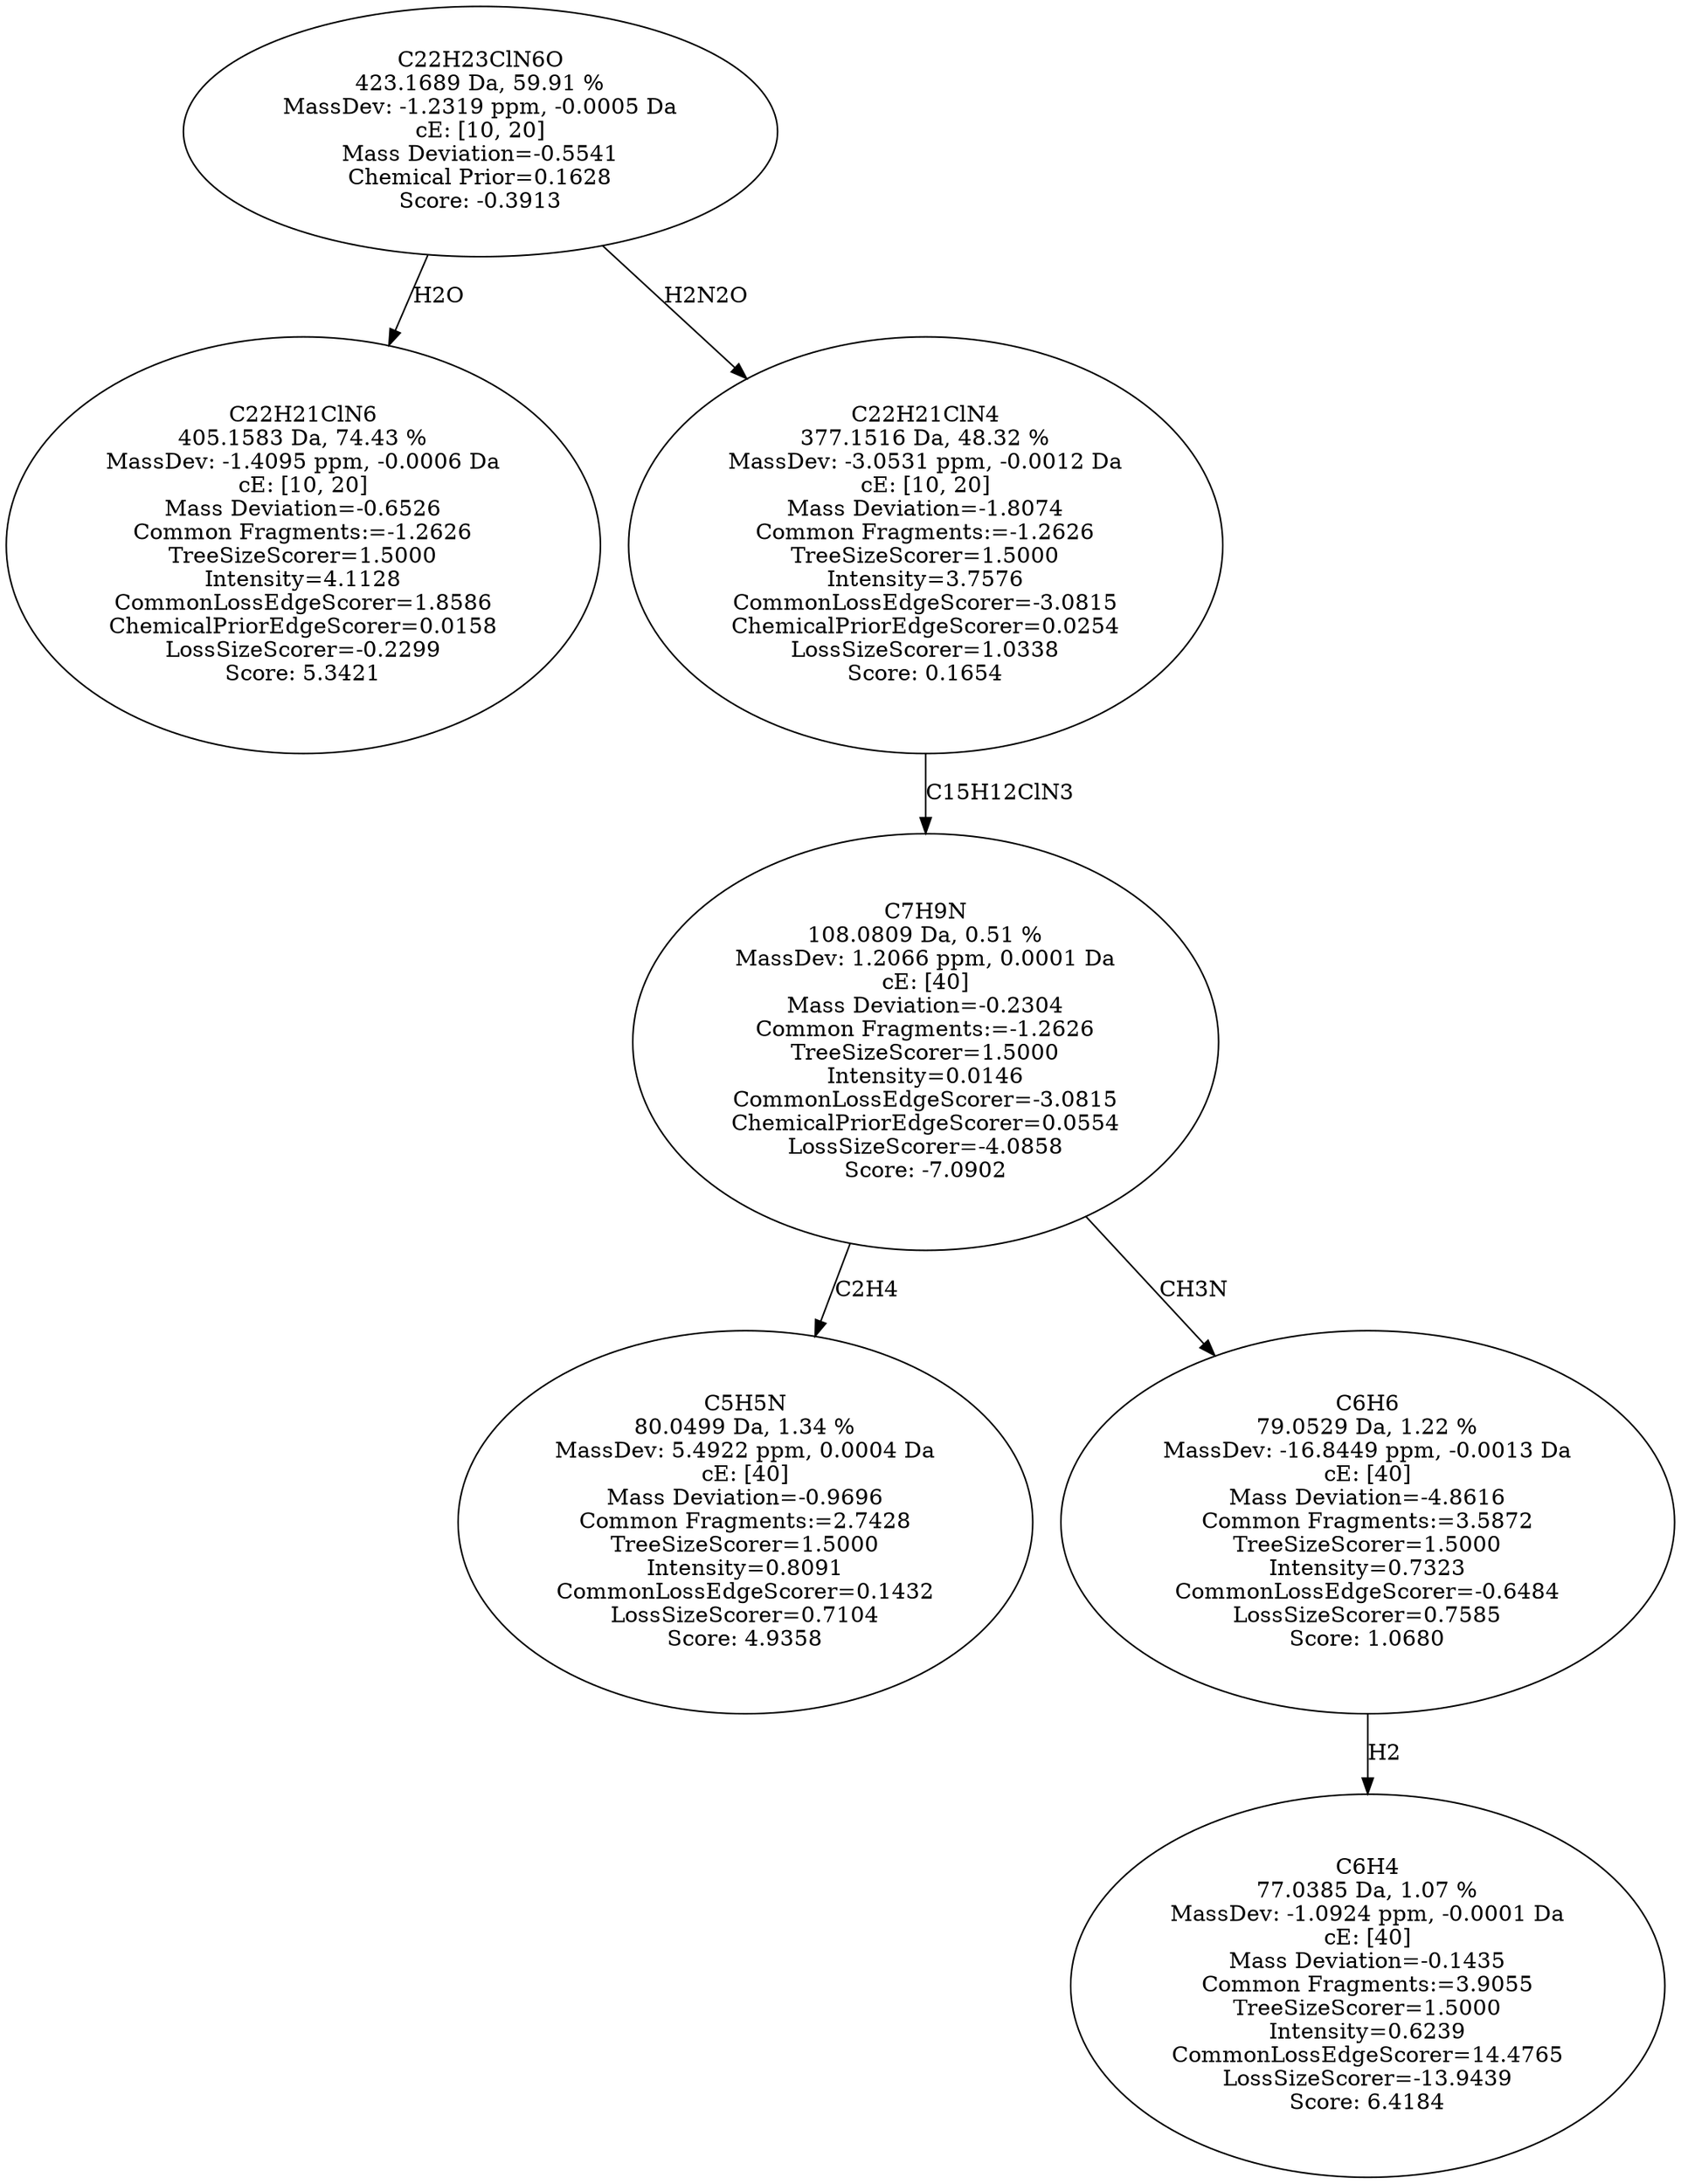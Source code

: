 strict digraph {
v1 [label="C22H21ClN6\n405.1583 Da, 74.43 %\nMassDev: -1.4095 ppm, -0.0006 Da\ncE: [10, 20]\nMass Deviation=-0.6526\nCommon Fragments:=-1.2626\nTreeSizeScorer=1.5000\nIntensity=4.1128\nCommonLossEdgeScorer=1.8586\nChemicalPriorEdgeScorer=0.0158\nLossSizeScorer=-0.2299\nScore: 5.3421"];
v2 [label="C5H5N\n80.0499 Da, 1.34 %\nMassDev: 5.4922 ppm, 0.0004 Da\ncE: [40]\nMass Deviation=-0.9696\nCommon Fragments:=2.7428\nTreeSizeScorer=1.5000\nIntensity=0.8091\nCommonLossEdgeScorer=0.1432\nLossSizeScorer=0.7104\nScore: 4.9358"];
v3 [label="C6H4\n77.0385 Da, 1.07 %\nMassDev: -1.0924 ppm, -0.0001 Da\ncE: [40]\nMass Deviation=-0.1435\nCommon Fragments:=3.9055\nTreeSizeScorer=1.5000\nIntensity=0.6239\nCommonLossEdgeScorer=14.4765\nLossSizeScorer=-13.9439\nScore: 6.4184"];
v4 [label="C6H6\n79.0529 Da, 1.22 %\nMassDev: -16.8449 ppm, -0.0013 Da\ncE: [40]\nMass Deviation=-4.8616\nCommon Fragments:=3.5872\nTreeSizeScorer=1.5000\nIntensity=0.7323\nCommonLossEdgeScorer=-0.6484\nLossSizeScorer=0.7585\nScore: 1.0680"];
v5 [label="C7H9N\n108.0809 Da, 0.51 %\nMassDev: 1.2066 ppm, 0.0001 Da\ncE: [40]\nMass Deviation=-0.2304\nCommon Fragments:=-1.2626\nTreeSizeScorer=1.5000\nIntensity=0.0146\nCommonLossEdgeScorer=-3.0815\nChemicalPriorEdgeScorer=0.0554\nLossSizeScorer=-4.0858\nScore: -7.0902"];
v6 [label="C22H21ClN4\n377.1516 Da, 48.32 %\nMassDev: -3.0531 ppm, -0.0012 Da\ncE: [10, 20]\nMass Deviation=-1.8074\nCommon Fragments:=-1.2626\nTreeSizeScorer=1.5000\nIntensity=3.7576\nCommonLossEdgeScorer=-3.0815\nChemicalPriorEdgeScorer=0.0254\nLossSizeScorer=1.0338\nScore: 0.1654"];
v7 [label="C22H23ClN6O\n423.1689 Da, 59.91 %\nMassDev: -1.2319 ppm, -0.0005 Da\ncE: [10, 20]\nMass Deviation=-0.5541\nChemical Prior=0.1628\nScore: -0.3913"];
v7 -> v1 [label="H2O"];
v5 -> v2 [label="C2H4"];
v4 -> v3 [label="H2"];
v5 -> v4 [label="CH3N"];
v6 -> v5 [label="C15H12ClN3"];
v7 -> v6 [label="H2N2O"];
}